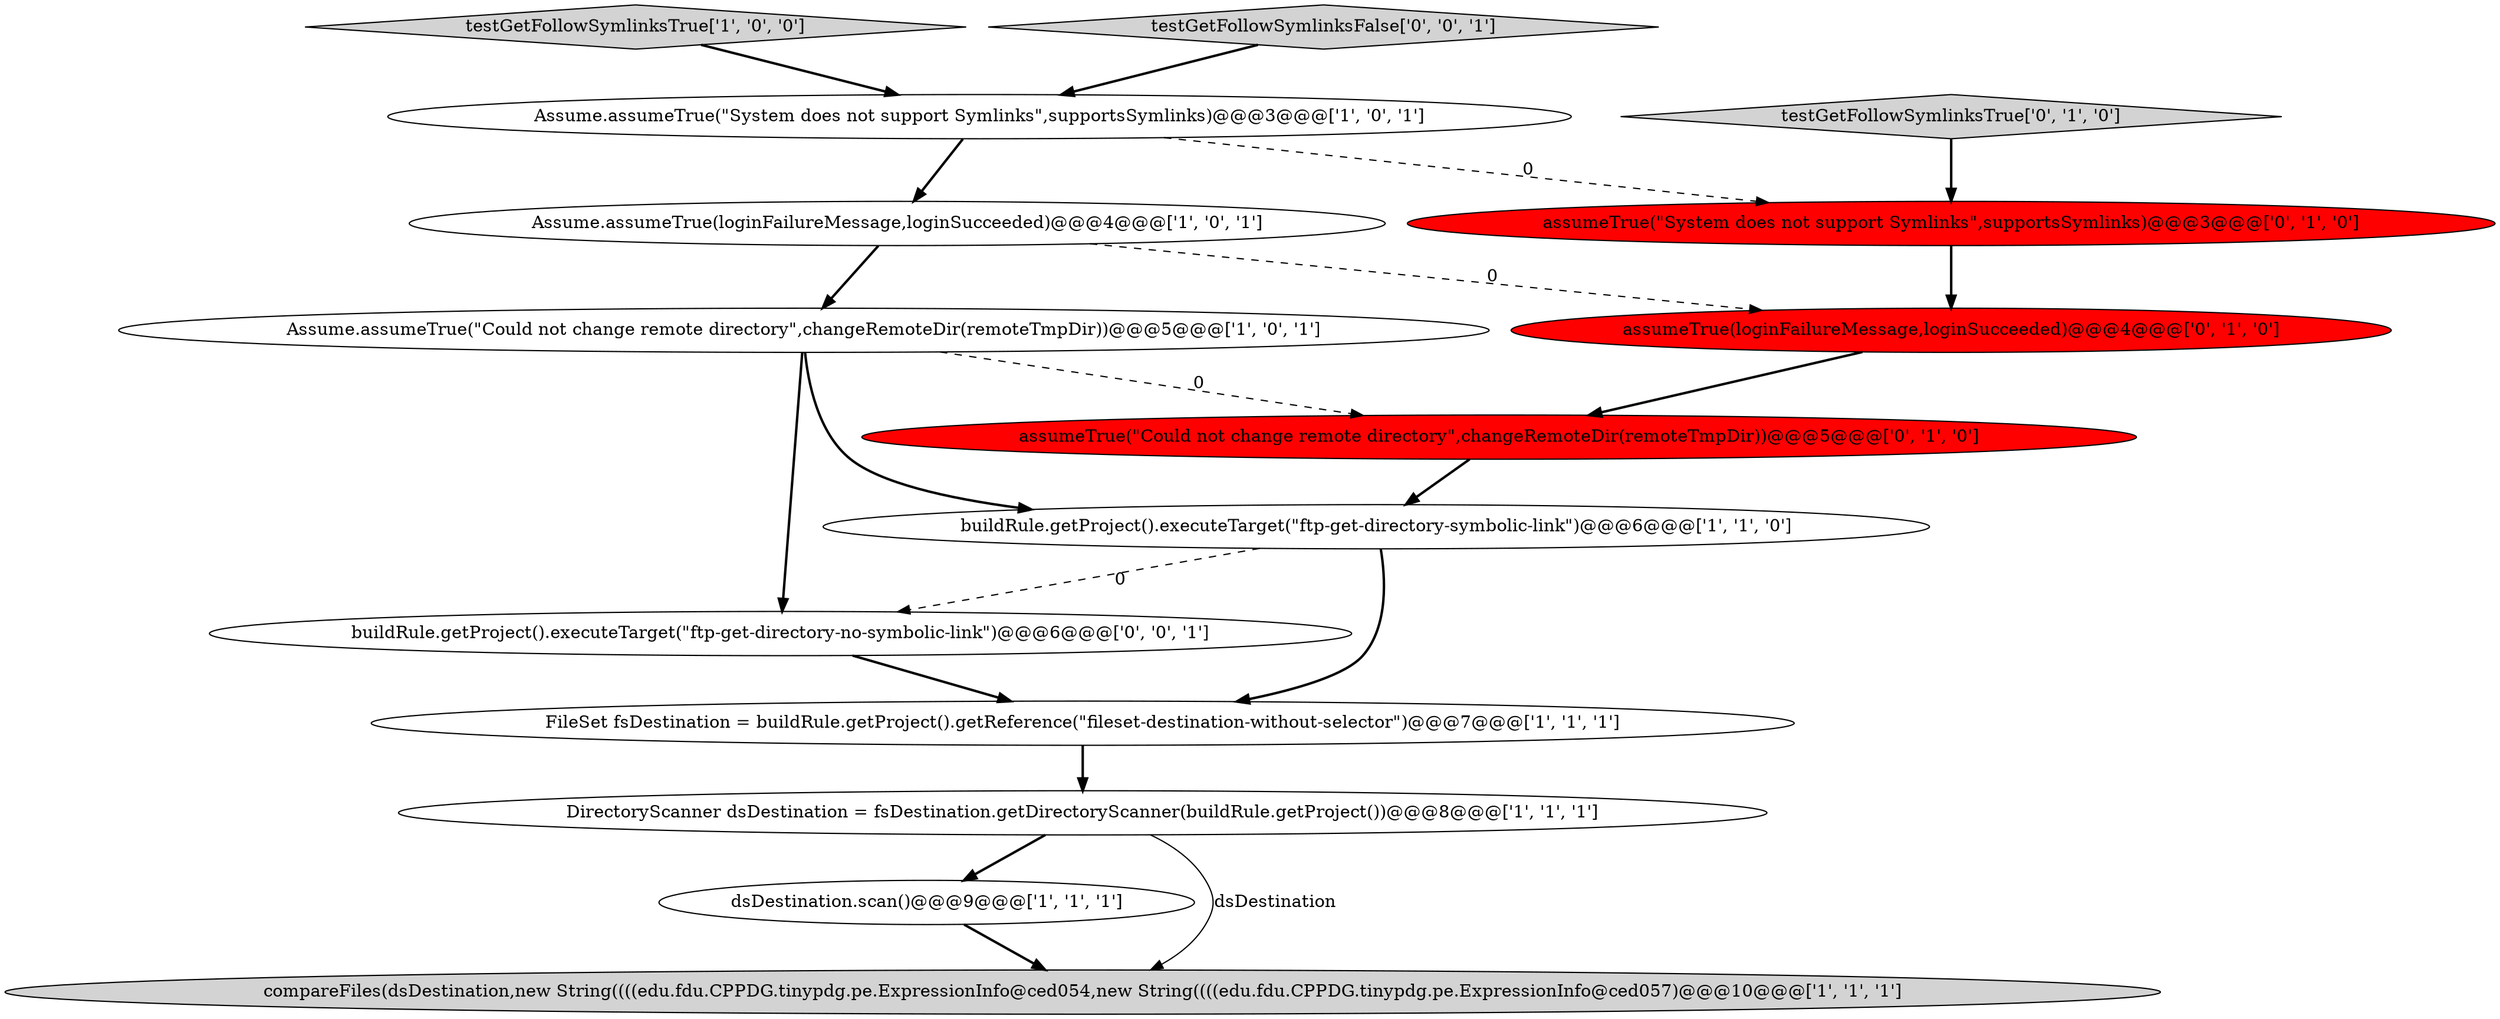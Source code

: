 digraph {
4 [style = filled, label = "Assume.assumeTrue(loginFailureMessage,loginSucceeded)@@@4@@@['1', '0', '1']", fillcolor = white, shape = ellipse image = "AAA0AAABBB1BBB"];
9 [style = filled, label = "assumeTrue(loginFailureMessage,loginSucceeded)@@@4@@@['0', '1', '0']", fillcolor = red, shape = ellipse image = "AAA1AAABBB2BBB"];
2 [style = filled, label = "Assume.assumeTrue(\"Could not change remote directory\",changeRemoteDir(remoteTmpDir))@@@5@@@['1', '0', '1']", fillcolor = white, shape = ellipse image = "AAA0AAABBB1BBB"];
3 [style = filled, label = "testGetFollowSymlinksTrue['1', '0', '0']", fillcolor = lightgray, shape = diamond image = "AAA0AAABBB1BBB"];
11 [style = filled, label = "assumeTrue(\"Could not change remote directory\",changeRemoteDir(remoteTmpDir))@@@5@@@['0', '1', '0']", fillcolor = red, shape = ellipse image = "AAA1AAABBB2BBB"];
0 [style = filled, label = "dsDestination.scan()@@@9@@@['1', '1', '1']", fillcolor = white, shape = ellipse image = "AAA0AAABBB1BBB"];
10 [style = filled, label = "testGetFollowSymlinksTrue['0', '1', '0']", fillcolor = lightgray, shape = diamond image = "AAA0AAABBB2BBB"];
13 [style = filled, label = "testGetFollowSymlinksFalse['0', '0', '1']", fillcolor = lightgray, shape = diamond image = "AAA0AAABBB3BBB"];
7 [style = filled, label = "Assume.assumeTrue(\"System does not support Symlinks\",supportsSymlinks)@@@3@@@['1', '0', '1']", fillcolor = white, shape = ellipse image = "AAA0AAABBB1BBB"];
1 [style = filled, label = "compareFiles(dsDestination,new String((((edu.fdu.CPPDG.tinypdg.pe.ExpressionInfo@ced054,new String((((edu.fdu.CPPDG.tinypdg.pe.ExpressionInfo@ced057)@@@10@@@['1', '1', '1']", fillcolor = lightgray, shape = ellipse image = "AAA0AAABBB1BBB"];
14 [style = filled, label = "buildRule.getProject().executeTarget(\"ftp-get-directory-no-symbolic-link\")@@@6@@@['0', '0', '1']", fillcolor = white, shape = ellipse image = "AAA0AAABBB3BBB"];
12 [style = filled, label = "assumeTrue(\"System does not support Symlinks\",supportsSymlinks)@@@3@@@['0', '1', '0']", fillcolor = red, shape = ellipse image = "AAA1AAABBB2BBB"];
8 [style = filled, label = "DirectoryScanner dsDestination = fsDestination.getDirectoryScanner(buildRule.getProject())@@@8@@@['1', '1', '1']", fillcolor = white, shape = ellipse image = "AAA0AAABBB1BBB"];
5 [style = filled, label = "buildRule.getProject().executeTarget(\"ftp-get-directory-symbolic-link\")@@@6@@@['1', '1', '0']", fillcolor = white, shape = ellipse image = "AAA0AAABBB1BBB"];
6 [style = filled, label = "FileSet fsDestination = buildRule.getProject().getReference(\"fileset-destination-without-selector\")@@@7@@@['1', '1', '1']", fillcolor = white, shape = ellipse image = "AAA0AAABBB1BBB"];
8->0 [style = bold, label=""];
7->12 [style = dashed, label="0"];
2->11 [style = dashed, label="0"];
4->9 [style = dashed, label="0"];
11->5 [style = bold, label=""];
5->14 [style = dashed, label="0"];
4->2 [style = bold, label=""];
7->4 [style = bold, label=""];
5->6 [style = bold, label=""];
9->11 [style = bold, label=""];
8->1 [style = solid, label="dsDestination"];
3->7 [style = bold, label=""];
12->9 [style = bold, label=""];
10->12 [style = bold, label=""];
13->7 [style = bold, label=""];
0->1 [style = bold, label=""];
14->6 [style = bold, label=""];
2->14 [style = bold, label=""];
6->8 [style = bold, label=""];
2->5 [style = bold, label=""];
}
